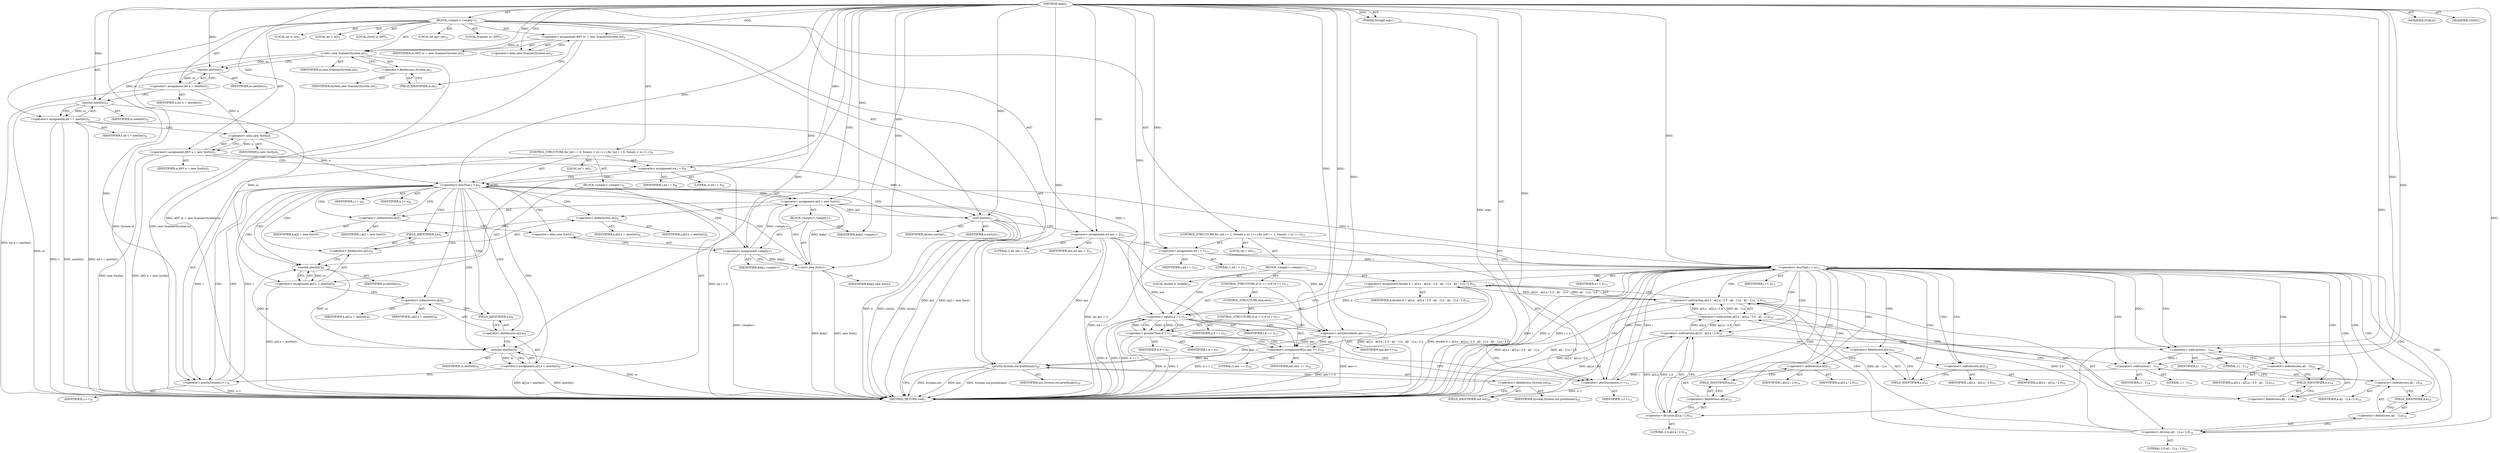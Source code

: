 digraph "main" {  
"19" [label = <(METHOD,main)<SUB>1</SUB>> ]
"20" [label = <(PARAM,String[] args)<SUB>1</SUB>> ]
"21" [label = <(BLOCK,&lt;empty&gt;,&lt;empty&gt;)<SUB>1</SUB>> ]
"4" [label = <(LOCAL,Scanner sc: ANY)<SUB>2</SUB>> ]
"22" [label = <(&lt;operator&gt;.assignment,ANY sc = new Scanner(System.in))<SUB>2</SUB>> ]
"23" [label = <(IDENTIFIER,sc,ANY sc = new Scanner(System.in))<SUB>2</SUB>> ]
"24" [label = <(&lt;operator&gt;.alloc,new Scanner(System.in))<SUB>2</SUB>> ]
"25" [label = <(&lt;init&gt;,new Scanner(System.in))<SUB>2</SUB>> ]
"3" [label = <(IDENTIFIER,sc,new Scanner(System.in))<SUB>2</SUB>> ]
"26" [label = <(&lt;operator&gt;.fieldAccess,System.in)<SUB>2</SUB>> ]
"27" [label = <(IDENTIFIER,System,new Scanner(System.in))<SUB>2</SUB>> ]
"28" [label = <(FIELD_IDENTIFIER,in,in)<SUB>2</SUB>> ]
"29" [label = <(LOCAL,int n: int)<SUB>3</SUB>> ]
"30" [label = <(&lt;operator&gt;.assignment,int n = nextInt())<SUB>3</SUB>> ]
"31" [label = <(IDENTIFIER,n,int n = nextInt())<SUB>3</SUB>> ]
"32" [label = <(nextInt,nextInt())<SUB>3</SUB>> ]
"33" [label = <(IDENTIFIER,sc,nextInt())<SUB>3</SUB>> ]
"34" [label = <(LOCAL,int t: int)<SUB>4</SUB>> ]
"35" [label = <(&lt;operator&gt;.assignment,int t = nextInt())<SUB>4</SUB>> ]
"36" [label = <(IDENTIFIER,t,int t = nextInt())<SUB>4</SUB>> ]
"37" [label = <(nextInt,nextInt())<SUB>4</SUB>> ]
"38" [label = <(IDENTIFIER,sc,nextInt())<SUB>4</SUB>> ]
"39" [label = <(LOCAL,Sort[] a: ANY)<SUB>5</SUB>> ]
"40" [label = <(&lt;operator&gt;.assignment,ANY a = new Sort[n])<SUB>5</SUB>> ]
"41" [label = <(IDENTIFIER,a,ANY a = new Sort[n])<SUB>5</SUB>> ]
"42" [label = <(&lt;operator&gt;.alloc,new Sort[n])> ]
"43" [label = <(IDENTIFIER,n,new Sort[n])<SUB>5</SUB>> ]
"44" [label = <(CONTROL_STRUCTURE,for (int i = 0; Some(i &lt; n); i++),for (int i = 0; Some(i &lt; n); i++))<SUB>6</SUB>> ]
"45" [label = <(LOCAL,int i: int)<SUB>6</SUB>> ]
"46" [label = <(&lt;operator&gt;.assignment,int i = 0)<SUB>6</SUB>> ]
"47" [label = <(IDENTIFIER,i,int i = 0)<SUB>6</SUB>> ]
"48" [label = <(LITERAL,0,int i = 0)<SUB>6</SUB>> ]
"49" [label = <(&lt;operator&gt;.lessThan,i &lt; n)<SUB>6</SUB>> ]
"50" [label = <(IDENTIFIER,i,i &lt; n)<SUB>6</SUB>> ]
"51" [label = <(IDENTIFIER,n,i &lt; n)<SUB>6</SUB>> ]
"52" [label = <(&lt;operator&gt;.postIncrement,i++)<SUB>6</SUB>> ]
"53" [label = <(IDENTIFIER,i,i++)<SUB>6</SUB>> ]
"54" [label = <(BLOCK,&lt;empty&gt;,&lt;empty&gt;)<SUB>6</SUB>> ]
"55" [label = <(&lt;operator&gt;.assignment,a[i] = new Sort())<SUB>7</SUB>> ]
"56" [label = <(&lt;operator&gt;.indexAccess,a[i])<SUB>7</SUB>> ]
"57" [label = <(IDENTIFIER,a,a[i] = new Sort())<SUB>7</SUB>> ]
"58" [label = <(IDENTIFIER,i,a[i] = new Sort())<SUB>7</SUB>> ]
"59" [label = <(BLOCK,&lt;empty&gt;,&lt;empty&gt;)<SUB>7</SUB>> ]
"60" [label = <(&lt;operator&gt;.assignment,&lt;empty&gt;)> ]
"61" [label = <(IDENTIFIER,$obj1,&lt;empty&gt;)> ]
"62" [label = <(&lt;operator&gt;.alloc,new Sort())<SUB>7</SUB>> ]
"63" [label = <(&lt;init&gt;,new Sort())<SUB>7</SUB>> ]
"64" [label = <(IDENTIFIER,$obj1,new Sort())> ]
"65" [label = <(IDENTIFIER,$obj1,&lt;empty&gt;)> ]
"66" [label = <(&lt;operator&gt;.assignment,a[i].x = nextInt())<SUB>8</SUB>> ]
"67" [label = <(&lt;operator&gt;.fieldAccess,a[i].x)<SUB>8</SUB>> ]
"68" [label = <(&lt;operator&gt;.indexAccess,a[i])<SUB>8</SUB>> ]
"69" [label = <(IDENTIFIER,a,a[i].x = nextInt())<SUB>8</SUB>> ]
"70" [label = <(IDENTIFIER,i,a[i].x = nextInt())<SUB>8</SUB>> ]
"71" [label = <(FIELD_IDENTIFIER,x,x)<SUB>8</SUB>> ]
"72" [label = <(nextInt,nextInt())<SUB>8</SUB>> ]
"73" [label = <(IDENTIFIER,sc,nextInt())<SUB>8</SUB>> ]
"74" [label = <(&lt;operator&gt;.assignment,a[i].a = nextInt())<SUB>9</SUB>> ]
"75" [label = <(&lt;operator&gt;.fieldAccess,a[i].a)<SUB>9</SUB>> ]
"76" [label = <(&lt;operator&gt;.indexAccess,a[i])<SUB>9</SUB>> ]
"77" [label = <(IDENTIFIER,a,a[i].a = nextInt())<SUB>9</SUB>> ]
"78" [label = <(IDENTIFIER,i,a[i].a = nextInt())<SUB>9</SUB>> ]
"79" [label = <(FIELD_IDENTIFIER,a,a)<SUB>9</SUB>> ]
"80" [label = <(nextInt,nextInt())<SUB>9</SUB>> ]
"81" [label = <(IDENTIFIER,sc,nextInt())<SUB>9</SUB>> ]
"82" [label = <(sort,sort(a))<SUB>11</SUB>> ]
"83" [label = <(IDENTIFIER,Arrays,sort(a))<SUB>11</SUB>> ]
"84" [label = <(IDENTIFIER,a,sort(a))<SUB>11</SUB>> ]
"85" [label = <(LOCAL,int ans: int)<SUB>12</SUB>> ]
"86" [label = <(&lt;operator&gt;.assignment,int ans = 2)<SUB>12</SUB>> ]
"87" [label = <(IDENTIFIER,ans,int ans = 2)<SUB>12</SUB>> ]
"88" [label = <(LITERAL,2,int ans = 2)<SUB>12</SUB>> ]
"89" [label = <(CONTROL_STRUCTURE,for (int i = 1; Some(i &lt; n); i++),for (int i = 1; Some(i &lt; n); i++))<SUB>13</SUB>> ]
"90" [label = <(LOCAL,int i: int)<SUB>13</SUB>> ]
"91" [label = <(&lt;operator&gt;.assignment,int i = 1)<SUB>13</SUB>> ]
"92" [label = <(IDENTIFIER,i,int i = 1)<SUB>13</SUB>> ]
"93" [label = <(LITERAL,1,int i = 1)<SUB>13</SUB>> ]
"94" [label = <(&lt;operator&gt;.lessThan,i &lt; n)<SUB>13</SUB>> ]
"95" [label = <(IDENTIFIER,i,i &lt; n)<SUB>13</SUB>> ]
"96" [label = <(IDENTIFIER,n,i &lt; n)<SUB>13</SUB>> ]
"97" [label = <(&lt;operator&gt;.postIncrement,i++)<SUB>13</SUB>> ]
"98" [label = <(IDENTIFIER,i,i++)<SUB>13</SUB>> ]
"99" [label = <(BLOCK,&lt;empty&gt;,&lt;empty&gt;)<SUB>13</SUB>> ]
"100" [label = <(LOCAL,double d: double)<SUB>14</SUB>> ]
"101" [label = <(&lt;operator&gt;.assignment,double d = a[i].x - a[i].a / 2.0 - a[i - 1].x - a[i - 1].a / 2.0)<SUB>14</SUB>> ]
"102" [label = <(IDENTIFIER,d,double d = a[i].x - a[i].a / 2.0 - a[i - 1].x - a[i - 1].a / 2.0)<SUB>14</SUB>> ]
"103" [label = <(&lt;operator&gt;.subtraction,a[i].x - a[i].a / 2.0 - a[i - 1].x - a[i - 1].a / 2.0)<SUB>14</SUB>> ]
"104" [label = <(&lt;operator&gt;.subtraction,a[i].x - a[i].a / 2.0 - a[i - 1].x)<SUB>14</SUB>> ]
"105" [label = <(&lt;operator&gt;.subtraction,a[i].x - a[i].a / 2.0)<SUB>14</SUB>> ]
"106" [label = <(&lt;operator&gt;.fieldAccess,a[i].x)<SUB>14</SUB>> ]
"107" [label = <(&lt;operator&gt;.indexAccess,a[i])<SUB>14</SUB>> ]
"108" [label = <(IDENTIFIER,a,a[i].x - a[i].a / 2.0)<SUB>14</SUB>> ]
"109" [label = <(IDENTIFIER,i,a[i].x - a[i].a / 2.0)<SUB>14</SUB>> ]
"110" [label = <(FIELD_IDENTIFIER,x,x)<SUB>14</SUB>> ]
"111" [label = <(&lt;operator&gt;.division,a[i].a / 2.0)<SUB>14</SUB>> ]
"112" [label = <(&lt;operator&gt;.fieldAccess,a[i].a)<SUB>14</SUB>> ]
"113" [label = <(&lt;operator&gt;.indexAccess,a[i])<SUB>14</SUB>> ]
"114" [label = <(IDENTIFIER,a,a[i].a / 2.0)<SUB>14</SUB>> ]
"115" [label = <(IDENTIFIER,i,a[i].a / 2.0)<SUB>14</SUB>> ]
"116" [label = <(FIELD_IDENTIFIER,a,a)<SUB>14</SUB>> ]
"117" [label = <(LITERAL,2.0,a[i].a / 2.0)<SUB>14</SUB>> ]
"118" [label = <(&lt;operator&gt;.fieldAccess,a[i - 1].x)<SUB>14</SUB>> ]
"119" [label = <(&lt;operator&gt;.indexAccess,a[i - 1])<SUB>14</SUB>> ]
"120" [label = <(IDENTIFIER,a,a[i].x - a[i].a / 2.0 - a[i - 1].x)<SUB>14</SUB>> ]
"121" [label = <(&lt;operator&gt;.subtraction,i - 1)<SUB>14</SUB>> ]
"122" [label = <(IDENTIFIER,i,i - 1)<SUB>14</SUB>> ]
"123" [label = <(LITERAL,1,i - 1)<SUB>14</SUB>> ]
"124" [label = <(FIELD_IDENTIFIER,x,x)<SUB>14</SUB>> ]
"125" [label = <(&lt;operator&gt;.division,a[i - 1].a / 2.0)<SUB>14</SUB>> ]
"126" [label = <(&lt;operator&gt;.fieldAccess,a[i - 1].a)<SUB>14</SUB>> ]
"127" [label = <(&lt;operator&gt;.indexAccess,a[i - 1])<SUB>14</SUB>> ]
"128" [label = <(IDENTIFIER,a,a[i - 1].a / 2.0)<SUB>14</SUB>> ]
"129" [label = <(&lt;operator&gt;.subtraction,i - 1)<SUB>14</SUB>> ]
"130" [label = <(IDENTIFIER,i,i - 1)<SUB>14</SUB>> ]
"131" [label = <(LITERAL,1,i - 1)<SUB>14</SUB>> ]
"132" [label = <(FIELD_IDENTIFIER,a,a)<SUB>14</SUB>> ]
"133" [label = <(LITERAL,2.0,a[i - 1].a / 2.0)<SUB>14</SUB>> ]
"134" [label = <(CONTROL_STRUCTURE,if (d == t),if (d == t))<SUB>15</SUB>> ]
"135" [label = <(&lt;operator&gt;.equals,d == t)<SUB>15</SUB>> ]
"136" [label = <(IDENTIFIER,d,d == t)<SUB>15</SUB>> ]
"137" [label = <(IDENTIFIER,t,d == t)<SUB>15</SUB>> ]
"138" [label = <(&lt;operator&gt;.postIncrement,ans++)<SUB>16</SUB>> ]
"139" [label = <(IDENTIFIER,ans,ans++)<SUB>16</SUB>> ]
"140" [label = <(CONTROL_STRUCTURE,else,else)<SUB>17</SUB>> ]
"141" [label = <(CONTROL_STRUCTURE,if (d &gt; t),if (d &gt; t))<SUB>17</SUB>> ]
"142" [label = <(&lt;operator&gt;.greaterThan,d &gt; t)<SUB>17</SUB>> ]
"143" [label = <(IDENTIFIER,d,d &gt; t)<SUB>17</SUB>> ]
"144" [label = <(IDENTIFIER,t,d &gt; t)<SUB>17</SUB>> ]
"145" [label = <(&lt;operator&gt;.assignmentPlus,ans += 2)<SUB>18</SUB>> ]
"146" [label = <(IDENTIFIER,ans,ans += 2)<SUB>18</SUB>> ]
"147" [label = <(LITERAL,2,ans += 2)<SUB>18</SUB>> ]
"148" [label = <(println,System.out.println(ans))<SUB>20</SUB>> ]
"149" [label = <(&lt;operator&gt;.fieldAccess,System.out)<SUB>20</SUB>> ]
"150" [label = <(IDENTIFIER,System,System.out.println(ans))<SUB>20</SUB>> ]
"151" [label = <(FIELD_IDENTIFIER,out,out)<SUB>20</SUB>> ]
"152" [label = <(IDENTIFIER,ans,System.out.println(ans))<SUB>20</SUB>> ]
"153" [label = <(MODIFIER,PUBLIC)> ]
"154" [label = <(MODIFIER,STATIC)> ]
"155" [label = <(METHOD_RETURN,void)<SUB>1</SUB>> ]
  "19" -> "20"  [ label = "AST: "] 
  "19" -> "21"  [ label = "AST: "] 
  "19" -> "153"  [ label = "AST: "] 
  "19" -> "154"  [ label = "AST: "] 
  "19" -> "155"  [ label = "AST: "] 
  "21" -> "4"  [ label = "AST: "] 
  "21" -> "22"  [ label = "AST: "] 
  "21" -> "25"  [ label = "AST: "] 
  "21" -> "29"  [ label = "AST: "] 
  "21" -> "30"  [ label = "AST: "] 
  "21" -> "34"  [ label = "AST: "] 
  "21" -> "35"  [ label = "AST: "] 
  "21" -> "39"  [ label = "AST: "] 
  "21" -> "40"  [ label = "AST: "] 
  "21" -> "44"  [ label = "AST: "] 
  "21" -> "82"  [ label = "AST: "] 
  "21" -> "85"  [ label = "AST: "] 
  "21" -> "86"  [ label = "AST: "] 
  "21" -> "89"  [ label = "AST: "] 
  "21" -> "148"  [ label = "AST: "] 
  "22" -> "23"  [ label = "AST: "] 
  "22" -> "24"  [ label = "AST: "] 
  "25" -> "3"  [ label = "AST: "] 
  "25" -> "26"  [ label = "AST: "] 
  "26" -> "27"  [ label = "AST: "] 
  "26" -> "28"  [ label = "AST: "] 
  "30" -> "31"  [ label = "AST: "] 
  "30" -> "32"  [ label = "AST: "] 
  "32" -> "33"  [ label = "AST: "] 
  "35" -> "36"  [ label = "AST: "] 
  "35" -> "37"  [ label = "AST: "] 
  "37" -> "38"  [ label = "AST: "] 
  "40" -> "41"  [ label = "AST: "] 
  "40" -> "42"  [ label = "AST: "] 
  "42" -> "43"  [ label = "AST: "] 
  "44" -> "45"  [ label = "AST: "] 
  "44" -> "46"  [ label = "AST: "] 
  "44" -> "49"  [ label = "AST: "] 
  "44" -> "52"  [ label = "AST: "] 
  "44" -> "54"  [ label = "AST: "] 
  "46" -> "47"  [ label = "AST: "] 
  "46" -> "48"  [ label = "AST: "] 
  "49" -> "50"  [ label = "AST: "] 
  "49" -> "51"  [ label = "AST: "] 
  "52" -> "53"  [ label = "AST: "] 
  "54" -> "55"  [ label = "AST: "] 
  "54" -> "66"  [ label = "AST: "] 
  "54" -> "74"  [ label = "AST: "] 
  "55" -> "56"  [ label = "AST: "] 
  "55" -> "59"  [ label = "AST: "] 
  "56" -> "57"  [ label = "AST: "] 
  "56" -> "58"  [ label = "AST: "] 
  "59" -> "60"  [ label = "AST: "] 
  "59" -> "63"  [ label = "AST: "] 
  "59" -> "65"  [ label = "AST: "] 
  "60" -> "61"  [ label = "AST: "] 
  "60" -> "62"  [ label = "AST: "] 
  "63" -> "64"  [ label = "AST: "] 
  "66" -> "67"  [ label = "AST: "] 
  "66" -> "72"  [ label = "AST: "] 
  "67" -> "68"  [ label = "AST: "] 
  "67" -> "71"  [ label = "AST: "] 
  "68" -> "69"  [ label = "AST: "] 
  "68" -> "70"  [ label = "AST: "] 
  "72" -> "73"  [ label = "AST: "] 
  "74" -> "75"  [ label = "AST: "] 
  "74" -> "80"  [ label = "AST: "] 
  "75" -> "76"  [ label = "AST: "] 
  "75" -> "79"  [ label = "AST: "] 
  "76" -> "77"  [ label = "AST: "] 
  "76" -> "78"  [ label = "AST: "] 
  "80" -> "81"  [ label = "AST: "] 
  "82" -> "83"  [ label = "AST: "] 
  "82" -> "84"  [ label = "AST: "] 
  "86" -> "87"  [ label = "AST: "] 
  "86" -> "88"  [ label = "AST: "] 
  "89" -> "90"  [ label = "AST: "] 
  "89" -> "91"  [ label = "AST: "] 
  "89" -> "94"  [ label = "AST: "] 
  "89" -> "97"  [ label = "AST: "] 
  "89" -> "99"  [ label = "AST: "] 
  "91" -> "92"  [ label = "AST: "] 
  "91" -> "93"  [ label = "AST: "] 
  "94" -> "95"  [ label = "AST: "] 
  "94" -> "96"  [ label = "AST: "] 
  "97" -> "98"  [ label = "AST: "] 
  "99" -> "100"  [ label = "AST: "] 
  "99" -> "101"  [ label = "AST: "] 
  "99" -> "134"  [ label = "AST: "] 
  "101" -> "102"  [ label = "AST: "] 
  "101" -> "103"  [ label = "AST: "] 
  "103" -> "104"  [ label = "AST: "] 
  "103" -> "125"  [ label = "AST: "] 
  "104" -> "105"  [ label = "AST: "] 
  "104" -> "118"  [ label = "AST: "] 
  "105" -> "106"  [ label = "AST: "] 
  "105" -> "111"  [ label = "AST: "] 
  "106" -> "107"  [ label = "AST: "] 
  "106" -> "110"  [ label = "AST: "] 
  "107" -> "108"  [ label = "AST: "] 
  "107" -> "109"  [ label = "AST: "] 
  "111" -> "112"  [ label = "AST: "] 
  "111" -> "117"  [ label = "AST: "] 
  "112" -> "113"  [ label = "AST: "] 
  "112" -> "116"  [ label = "AST: "] 
  "113" -> "114"  [ label = "AST: "] 
  "113" -> "115"  [ label = "AST: "] 
  "118" -> "119"  [ label = "AST: "] 
  "118" -> "124"  [ label = "AST: "] 
  "119" -> "120"  [ label = "AST: "] 
  "119" -> "121"  [ label = "AST: "] 
  "121" -> "122"  [ label = "AST: "] 
  "121" -> "123"  [ label = "AST: "] 
  "125" -> "126"  [ label = "AST: "] 
  "125" -> "133"  [ label = "AST: "] 
  "126" -> "127"  [ label = "AST: "] 
  "126" -> "132"  [ label = "AST: "] 
  "127" -> "128"  [ label = "AST: "] 
  "127" -> "129"  [ label = "AST: "] 
  "129" -> "130"  [ label = "AST: "] 
  "129" -> "131"  [ label = "AST: "] 
  "134" -> "135"  [ label = "AST: "] 
  "134" -> "138"  [ label = "AST: "] 
  "134" -> "140"  [ label = "AST: "] 
  "135" -> "136"  [ label = "AST: "] 
  "135" -> "137"  [ label = "AST: "] 
  "138" -> "139"  [ label = "AST: "] 
  "140" -> "141"  [ label = "AST: "] 
  "141" -> "142"  [ label = "AST: "] 
  "141" -> "145"  [ label = "AST: "] 
  "142" -> "143"  [ label = "AST: "] 
  "142" -> "144"  [ label = "AST: "] 
  "145" -> "146"  [ label = "AST: "] 
  "145" -> "147"  [ label = "AST: "] 
  "148" -> "149"  [ label = "AST: "] 
  "148" -> "152"  [ label = "AST: "] 
  "149" -> "150"  [ label = "AST: "] 
  "149" -> "151"  [ label = "AST: "] 
  "22" -> "28"  [ label = "CFG: "] 
  "25" -> "32"  [ label = "CFG: "] 
  "30" -> "37"  [ label = "CFG: "] 
  "35" -> "42"  [ label = "CFG: "] 
  "40" -> "46"  [ label = "CFG: "] 
  "82" -> "86"  [ label = "CFG: "] 
  "86" -> "91"  [ label = "CFG: "] 
  "148" -> "155"  [ label = "CFG: "] 
  "24" -> "22"  [ label = "CFG: "] 
  "26" -> "25"  [ label = "CFG: "] 
  "32" -> "30"  [ label = "CFG: "] 
  "37" -> "35"  [ label = "CFG: "] 
  "42" -> "40"  [ label = "CFG: "] 
  "46" -> "49"  [ label = "CFG: "] 
  "49" -> "56"  [ label = "CFG: "] 
  "49" -> "82"  [ label = "CFG: "] 
  "52" -> "49"  [ label = "CFG: "] 
  "91" -> "94"  [ label = "CFG: "] 
  "94" -> "107"  [ label = "CFG: "] 
  "94" -> "151"  [ label = "CFG: "] 
  "97" -> "94"  [ label = "CFG: "] 
  "149" -> "148"  [ label = "CFG: "] 
  "28" -> "26"  [ label = "CFG: "] 
  "55" -> "68"  [ label = "CFG: "] 
  "66" -> "76"  [ label = "CFG: "] 
  "74" -> "52"  [ label = "CFG: "] 
  "101" -> "135"  [ label = "CFG: "] 
  "151" -> "149"  [ label = "CFG: "] 
  "56" -> "62"  [ label = "CFG: "] 
  "67" -> "72"  [ label = "CFG: "] 
  "72" -> "66"  [ label = "CFG: "] 
  "75" -> "80"  [ label = "CFG: "] 
  "80" -> "74"  [ label = "CFG: "] 
  "103" -> "101"  [ label = "CFG: "] 
  "135" -> "138"  [ label = "CFG: "] 
  "135" -> "142"  [ label = "CFG: "] 
  "138" -> "97"  [ label = "CFG: "] 
  "60" -> "63"  [ label = "CFG: "] 
  "63" -> "55"  [ label = "CFG: "] 
  "68" -> "71"  [ label = "CFG: "] 
  "71" -> "67"  [ label = "CFG: "] 
  "76" -> "79"  [ label = "CFG: "] 
  "79" -> "75"  [ label = "CFG: "] 
  "104" -> "129"  [ label = "CFG: "] 
  "125" -> "103"  [ label = "CFG: "] 
  "62" -> "60"  [ label = "CFG: "] 
  "105" -> "121"  [ label = "CFG: "] 
  "118" -> "104"  [ label = "CFG: "] 
  "126" -> "125"  [ label = "CFG: "] 
  "142" -> "145"  [ label = "CFG: "] 
  "142" -> "97"  [ label = "CFG: "] 
  "145" -> "97"  [ label = "CFG: "] 
  "106" -> "113"  [ label = "CFG: "] 
  "111" -> "105"  [ label = "CFG: "] 
  "119" -> "124"  [ label = "CFG: "] 
  "124" -> "118"  [ label = "CFG: "] 
  "127" -> "132"  [ label = "CFG: "] 
  "132" -> "126"  [ label = "CFG: "] 
  "107" -> "110"  [ label = "CFG: "] 
  "110" -> "106"  [ label = "CFG: "] 
  "112" -> "111"  [ label = "CFG: "] 
  "121" -> "119"  [ label = "CFG: "] 
  "129" -> "127"  [ label = "CFG: "] 
  "113" -> "116"  [ label = "CFG: "] 
  "116" -> "112"  [ label = "CFG: "] 
  "19" -> "24"  [ label = "CFG: "] 
  "20" -> "155"  [ label = "DDG: args"] 
  "22" -> "155"  [ label = "DDG: ANY sc = new Scanner(System.in)"] 
  "25" -> "155"  [ label = "DDG: System.in"] 
  "25" -> "155"  [ label = "DDG: new Scanner(System.in)"] 
  "30" -> "155"  [ label = "DDG: int n = nextInt()"] 
  "35" -> "155"  [ label = "DDG: t"] 
  "37" -> "155"  [ label = "DDG: sc"] 
  "35" -> "155"  [ label = "DDG: nextInt()"] 
  "35" -> "155"  [ label = "DDG: int t = nextInt()"] 
  "40" -> "155"  [ label = "DDG: new Sort[n]"] 
  "40" -> "155"  [ label = "DDG: ANY a = new Sort[n]"] 
  "46" -> "155"  [ label = "DDG: int i = 0"] 
  "82" -> "155"  [ label = "DDG: a"] 
  "82" -> "155"  [ label = "DDG: sort(a)"] 
  "86" -> "155"  [ label = "DDG: int ans = 2"] 
  "91" -> "155"  [ label = "DDG: int i = 1"] 
  "94" -> "155"  [ label = "DDG: i"] 
  "94" -> "155"  [ label = "DDG: n"] 
  "94" -> "155"  [ label = "DDG: i &lt; n"] 
  "148" -> "155"  [ label = "DDG: System.out"] 
  "148" -> "155"  [ label = "DDG: ans"] 
  "148" -> "155"  [ label = "DDG: System.out.println(ans)"] 
  "105" -> "155"  [ label = "DDG: a[i].a / 2.0"] 
  "104" -> "155"  [ label = "DDG: a[i].x - a[i].a / 2.0"] 
  "103" -> "155"  [ label = "DDG: a[i].x - a[i].a / 2.0 - a[i - 1].x"] 
  "103" -> "155"  [ label = "DDG: a[i - 1].a / 2.0"] 
  "101" -> "155"  [ label = "DDG: a[i].x - a[i].a / 2.0 - a[i - 1].x - a[i - 1].a / 2.0"] 
  "101" -> "155"  [ label = "DDG: double d = a[i].x - a[i].a / 2.0 - a[i - 1].x - a[i - 1].a / 2.0"] 
  "135" -> "155"  [ label = "DDG: d"] 
  "135" -> "155"  [ label = "DDG: t"] 
  "135" -> "155"  [ label = "DDG: d == t"] 
  "142" -> "155"  [ label = "DDG: d"] 
  "142" -> "155"  [ label = "DDG: t"] 
  "142" -> "155"  [ label = "DDG: d &gt; t"] 
  "145" -> "155"  [ label = "DDG: ans += 2"] 
  "138" -> "155"  [ label = "DDG: ans++"] 
  "97" -> "155"  [ label = "DDG: i++"] 
  "55" -> "155"  [ label = "DDG: a[i]"] 
  "60" -> "155"  [ label = "DDG: &lt;empty&gt;"] 
  "63" -> "155"  [ label = "DDG: $obj1"] 
  "63" -> "155"  [ label = "DDG: new Sort()"] 
  "55" -> "155"  [ label = "DDG: a[i] = new Sort()"] 
  "66" -> "155"  [ label = "DDG: a[i].x = nextInt()"] 
  "80" -> "155"  [ label = "DDG: sc"] 
  "74" -> "155"  [ label = "DDG: nextInt()"] 
  "74" -> "155"  [ label = "DDG: a[i].a = nextInt()"] 
  "52" -> "155"  [ label = "DDG: i++"] 
  "82" -> "155"  [ label = "DDG: Arrays"] 
  "19" -> "20"  [ label = "DDG: "] 
  "19" -> "22"  [ label = "DDG: "] 
  "32" -> "30"  [ label = "DDG: sc"] 
  "37" -> "35"  [ label = "DDG: sc"] 
  "42" -> "40"  [ label = "DDG: n"] 
  "19" -> "86"  [ label = "DDG: "] 
  "22" -> "25"  [ label = "DDG: sc"] 
  "19" -> "25"  [ label = "DDG: "] 
  "19" -> "46"  [ label = "DDG: "] 
  "19" -> "82"  [ label = "DDG: "] 
  "40" -> "82"  [ label = "DDG: a"] 
  "55" -> "82"  [ label = "DDG: a[i]"] 
  "19" -> "91"  [ label = "DDG: "] 
  "86" -> "148"  [ label = "DDG: ans"] 
  "145" -> "148"  [ label = "DDG: ans"] 
  "138" -> "148"  [ label = "DDG: ans"] 
  "19" -> "148"  [ label = "DDG: "] 
  "25" -> "32"  [ label = "DDG: sc"] 
  "19" -> "32"  [ label = "DDG: "] 
  "32" -> "37"  [ label = "DDG: sc"] 
  "19" -> "37"  [ label = "DDG: "] 
  "30" -> "42"  [ label = "DDG: n"] 
  "19" -> "42"  [ label = "DDG: "] 
  "46" -> "49"  [ label = "DDG: i"] 
  "52" -> "49"  [ label = "DDG: i"] 
  "19" -> "49"  [ label = "DDG: "] 
  "42" -> "49"  [ label = "DDG: n"] 
  "49" -> "52"  [ label = "DDG: i"] 
  "19" -> "52"  [ label = "DDG: "] 
  "60" -> "55"  [ label = "DDG: &lt;empty&gt;"] 
  "63" -> "55"  [ label = "DDG: $obj1"] 
  "19" -> "55"  [ label = "DDG: "] 
  "72" -> "66"  [ label = "DDG: sc"] 
  "80" -> "74"  [ label = "DDG: sc"] 
  "91" -> "94"  [ label = "DDG: i"] 
  "97" -> "94"  [ label = "DDG: i"] 
  "19" -> "94"  [ label = "DDG: "] 
  "49" -> "94"  [ label = "DDG: n"] 
  "129" -> "97"  [ label = "DDG: i"] 
  "19" -> "97"  [ label = "DDG: "] 
  "103" -> "101"  [ label = "DDG: a[i].x - a[i].a / 2.0 - a[i - 1].x"] 
  "103" -> "101"  [ label = "DDG: a[i - 1].a / 2.0"] 
  "19" -> "60"  [ label = "DDG: "] 
  "19" -> "65"  [ label = "DDG: "] 
  "37" -> "72"  [ label = "DDG: sc"] 
  "80" -> "72"  [ label = "DDG: sc"] 
  "19" -> "72"  [ label = "DDG: "] 
  "72" -> "80"  [ label = "DDG: sc"] 
  "19" -> "80"  [ label = "DDG: "] 
  "104" -> "103"  [ label = "DDG: a[i].x - a[i].a / 2.0"] 
  "104" -> "103"  [ label = "DDG: a[i - 1].x"] 
  "125" -> "103"  [ label = "DDG: a[i - 1].a"] 
  "125" -> "103"  [ label = "DDG: 2.0"] 
  "101" -> "135"  [ label = "DDG: d"] 
  "19" -> "135"  [ label = "DDG: "] 
  "35" -> "135"  [ label = "DDG: t"] 
  "142" -> "135"  [ label = "DDG: t"] 
  "86" -> "138"  [ label = "DDG: ans"] 
  "145" -> "138"  [ label = "DDG: ans"] 
  "19" -> "138"  [ label = "DDG: "] 
  "60" -> "63"  [ label = "DDG: $obj1"] 
  "19" -> "63"  [ label = "DDG: "] 
  "105" -> "104"  [ label = "DDG: a[i].x"] 
  "105" -> "104"  [ label = "DDG: a[i].a / 2.0"] 
  "19" -> "125"  [ label = "DDG: "] 
  "19" -> "145"  [ label = "DDG: "] 
  "111" -> "105"  [ label = "DDG: a[i].a"] 
  "111" -> "105"  [ label = "DDG: 2.0"] 
  "135" -> "142"  [ label = "DDG: d"] 
  "19" -> "142"  [ label = "DDG: "] 
  "135" -> "142"  [ label = "DDG: t"] 
  "86" -> "145"  [ label = "DDG: ans"] 
  "138" -> "145"  [ label = "DDG: ans"] 
  "19" -> "111"  [ label = "DDG: "] 
  "94" -> "121"  [ label = "DDG: i"] 
  "19" -> "121"  [ label = "DDG: "] 
  "121" -> "129"  [ label = "DDG: i"] 
  "19" -> "129"  [ label = "DDG: "] 
  "49" -> "68"  [ label = "CDG: "] 
  "49" -> "49"  [ label = "CDG: "] 
  "49" -> "60"  [ label = "CDG: "] 
  "49" -> "66"  [ label = "CDG: "] 
  "49" -> "75"  [ label = "CDG: "] 
  "49" -> "52"  [ label = "CDG: "] 
  "49" -> "72"  [ label = "CDG: "] 
  "49" -> "56"  [ label = "CDG: "] 
  "49" -> "67"  [ label = "CDG: "] 
  "49" -> "74"  [ label = "CDG: "] 
  "49" -> "76"  [ label = "CDG: "] 
  "49" -> "79"  [ label = "CDG: "] 
  "49" -> "80"  [ label = "CDG: "] 
  "49" -> "71"  [ label = "CDG: "] 
  "49" -> "63"  [ label = "CDG: "] 
  "49" -> "55"  [ label = "CDG: "] 
  "49" -> "62"  [ label = "CDG: "] 
  "94" -> "107"  [ label = "CDG: "] 
  "94" -> "94"  [ label = "CDG: "] 
  "94" -> "113"  [ label = "CDG: "] 
  "94" -> "116"  [ label = "CDG: "] 
  "94" -> "103"  [ label = "CDG: "] 
  "94" -> "132"  [ label = "CDG: "] 
  "94" -> "104"  [ label = "CDG: "] 
  "94" -> "119"  [ label = "CDG: "] 
  "94" -> "121"  [ label = "CDG: "] 
  "94" -> "106"  [ label = "CDG: "] 
  "94" -> "97"  [ label = "CDG: "] 
  "94" -> "112"  [ label = "CDG: "] 
  "94" -> "129"  [ label = "CDG: "] 
  "94" -> "101"  [ label = "CDG: "] 
  "94" -> "126"  [ label = "CDG: "] 
  "94" -> "105"  [ label = "CDG: "] 
  "94" -> "118"  [ label = "CDG: "] 
  "94" -> "135"  [ label = "CDG: "] 
  "94" -> "110"  [ label = "CDG: "] 
  "94" -> "127"  [ label = "CDG: "] 
  "94" -> "124"  [ label = "CDG: "] 
  "94" -> "125"  [ label = "CDG: "] 
  "94" -> "111"  [ label = "CDG: "] 
  "135" -> "142"  [ label = "CDG: "] 
  "135" -> "138"  [ label = "CDG: "] 
  "142" -> "145"  [ label = "CDG: "] 
}
